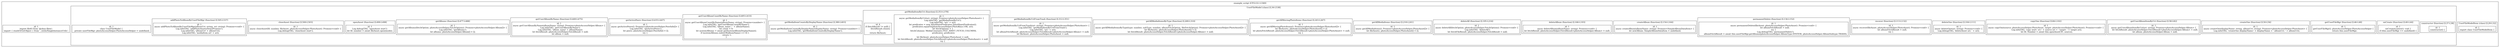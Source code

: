 digraph "67.ts" {
  subgraph "cluster_1" {
    label="example_script (CFG) [L1-L540]";
    node_1_1 [label="id: 1\nimport fileIO from '@ohos.fileio';
import { stashOrGetObject } from '../utils/SingleInstanceUtils';", shape=box];
  subgraph "cluster_2" {
    label="UserFileModelItem (class) [L29-L32]";
    node_2_1 [label="id: 1\nexport class UserFileModelItem {", shape=box];
  }
  subgraph "cluster_3" {
    label="UserFileModel (class) [L34-L538]";
    node_3_1 [label="id: 1\nclass UserFileModel {
  private userFileMgr: photoAccessHelper.PhotoAccessHelper = undefined;", shape=box];
  subgraph "cluster_4" {
    label="constructor (function) [L37-L38]";
    node_4_1 [label="id: 1\nconstructor() {", shape=box];
  }
  subgraph "cluster_5" {
    label="onCreate (function) [L40-L44]";
    node_5_1 [label="id: 1\nonCreate(context): void {
if (this.userFileMgr == undefined) {", shape=box];
  }
  subgraph "cluster_6" {
    label="getUserFileMgr (function) [L46-L48]";
    node_6_1 [label="id: 1\ngetUserFileMgr(): photoAccessHelper.PhotoAccessHelper {
    return this.userFileMgr;", shape=box];
  }
  subgraph "cluster_7" {
    label="createOne (function) [L50-L56]";
    node_7_1 [label="id: 1\nasync createOne(displayName: string, albumUri: string): Promise<photoAccessHelper.PhotoAsset> {
    Log.info(TAG, 'createOne displayName:' + displayName + ' albumUri: ' + albumUri);", shape=box];
  }
  subgraph "cluster_8" {
    label="getUserAlbumItemByUri (function) [L58-L82]";
    node_8_1 [label="id: 1\nasync getUserAlbumItemByUri(uri: string): Promise<photoAccessHelper.Album> {
    let fetchResult: photoAccessHelper.FetchResult<photoAccessHelper.Album> = null;
    let album: photoAccessHelper.Album = null;", shape=box];
  }
  subgraph "cluster_9" {
    label="copyOne (function) [L84-L102]";
    node_9_1 [label="id: 1\nasync copyOne(source: photoAccessHelper.PhotoAsset, target: photoAccessHelper.PhotoAsset): Promise<void> {
  Log.info(TAG, 'copy start: src:' + source.uri + ' target: ' + target.uri);
  let fd: Number = await this.openAsset('R', source);", shape=box];
  }
  subgraph "cluster_10" {
    label="deleteOne (function) [L104-L111]";
    node_10_1 [label="id: 1\nasync deleteOne(uri: string): Promise<void> {
Log.debug(TAG, 'deleteAsset uri: ' + uri);", shape=box];
  }
  subgraph "cluster_11" {
    label="recover (function) [L113-L132]";
    node_11_1 [label="id: 1\nasync recover(fileAsset: photoAccessHelper.PhotoAsset): Promise<void> {
    let albumFetchResult = null;
try {", shape=box];
  }
  subgraph "cluster_12" {
    label="permanentDelete (function) [L134-L152]";
    node_12_1 [label="id: 1\nasync permanentDelete(fileAsset: photoAccessHelper.PhotoAsset): Promise<void> {
    let albumFetchResult = null;
try {
      Log.debug(TAG, 'permanentDelete');
      albumFetchResult = await this.userFileMgr.getAlbums(photoAccessHelper.AlbumType.SYSTEM, photoAccessHelper.AlbumSubtype.TRASH);", shape=box];
  }
  subgraph "cluster_13" {
    label="createAlbum (function) [L154-L164]";
    node_13_1 [label="id: 1\nasync createAlbum(albumName: string): Promise<SimpleAlbumDataItem> {
let newAlbum: SimpleAlbumDataItem = undefined;", shape=box];
  }
  subgraph "cluster_14" {
    label="deleteAlbum (function) [L166-L193]";
    node_14_1 [label="id: 1\nasync deleteAlbum(albumName: string): Promise<void> {
let fetchResult: photoAccessHelper.FetchResult<photoAccessHelper.Album> = null;", shape=box];
  }
  subgraph "cluster_15" {
    label="deleteAll (function) [L195-L216]";
    node_15_1 [label="id: 1\nasync deleteAll(fetchOption: photoAccessHelper.FetchOptions): Promise<void> {
  Log.info(TAG, 'deleteAll');
  let fetchFileResult: photoAccessHelper.FetchResult = null;", shape=box];
  }
  subgraph "cluster_16" {
    label="getAllMediaItems (function) [L218-L241]";
    node_16_1 [label="id: 1\nasync getAllMediaItems(): Promise<photoAccessHelper.PhotoAsset[]> {
let fileAssets: photoAccessHelper.PhotoAsset[] = [];", shape=box];
  }
  subgraph "cluster_17" {
    label="getAllMovingPhotoItems (function) [L243-L267]";
    node_17_1 [label="id: 1\nasync getAllMovingPhotoItems(): Promise<photoAccessHelper.PhotoAsset[]> {
  let fileAssets: photoAccessHelper.PhotoAsset[] = [];
  let photoFetchResult: photoAccessHelper.FetchResult<photoAccessHelper.PhotoAsset> = null;
try {", shape=box];
  }
  subgraph "cluster_18" {
    label="getAllMediaItemsByType (function) [L269-L310]";
    node_18_1 [label="id: 1\nasync getAllMediaItemsByType(type: number, subType: number, albumFetchOption, fileFetchOption): Promise<photoAccessHelper.PhotoAsset[]> {
let fileAssets: photoAccessHelper.PhotoAsset[] = [];
let fetchResult: photoAccessHelper.FetchResult<photoAccessHelper.Album> = null;", shape=box];
  }
  subgraph "cluster_19" {
    label="getMediaItemByUriFromTrash (function) [L312-L351]";
    node_19_1 [label="id: 1\nasync getMediaItemByUriFromTrash(uri: string): Promise<photoAccessHelper.PhotoAsset> {
    Log.info(TAG, 'getMediaItemByUriFromTrash');
    Log.info(TAG, 'uri:' + uri);
    let albumFetchResult: photoAccessHelper.FetchResult<photoAccessHelper.Album> = null;
    let fileAsset: photoAccessHelper.PhotoAsset = null;", shape=box];
  }
  subgraph "cluster_20" {
    label="getMediaItemByUri (function) [L353-L378]";
    node_20_1 [label="id: 1\nasync getMediaItemByUri(uri: string): Promise<photoAccessHelper.PhotoAsset> {
    Log.info(TAG, 'getMediaItemByUri');
    Log.info(TAG, 'uri:' + uri);
    let predicates = new dataSharePredicates.DataSharePredicates();
    predicates.equalTo(photoAccessHelper.PhotoKeys.URI, uri);
    let fetchOptions = {
      fetchColumns: MediaConstants.FILE_ASSET_FETCH_COLUMNS,
      predicates: predicates
    };
    let fileAsset: photoAccessHelper.PhotoAsset = null;
    let fetchResult: photoAccessHelper.FetchResult<photoAccessHelper.PhotoAsset> = null
    try {", shape=box];
    node_20_4 [label="id: 4\nif (fetchResult != null) {
        fetchResult.close();
      }
return fileAsset;", shape=box];
  }
  subgraph "cluster_21" {
    label="getMediaItemCountsByDisplayName (function) [L380-L403]";
    node_21_1 [label="id: 1\nasync getMediaItemCountsByDisplayName(displayName: string): Promise<number> {
Log.info(TAG, 'getMediaItemCountsByDisplayName');", shape=box];
  }
  subgraph "cluster_22" {
    label="getUserAlbumCountByName (function) [L405-L433]";
    node_22_1 [label="id: 1\nasync getUserAlbumCountByName(albumName: string): Promise<number> {
    Log.info(TAG, 'getUserAlbumCountByName');
    Log.info(TAG, 'album_name：' + albumName);
    let count = 0;
    let systemAlbums = await getSystemAlbumDisplayName();
if (systemAlbums.indexOf(albumName) >= 0) {
      return 1;
    }", shape=box];
  }
  subgraph "cluster_23" {
    label="getActivePeers (function) [L435-L447]";
    node_23_1 [label="id: 1\nasync getActivePeers(): Promise<photoAccessHelper.PeerInfo[]> {
  Log.info(TAG, 'getActivePeers');
  let peers: photoAccessHelper.PeerInfo[] = [];
try {", shape=box];
  }
  subgraph "cluster_24" {
    label="getUserAlbumByName (function) [L449-L475]";
    node_24_1 [label="id: 1\nasync getUserAlbumByName(albumName: string): Promise<photoAccessHelper.Album> {
    Log.info(TAG, 'getUserAlbumByName');
    Log.info(TAG, 'album_name' + albumName);
    let fetchResult: photoAccessHelper.FetchResult = null;
    let album = null;", shape=box];
  }
  subgraph "cluster_25" {
    label="getAlbums (function) [L477-L488]";
    node_25_1 [label="id: 1\nasync getAlbums(fetchOption: photoAccessHelper.FetchOptions): Promise<photoAccessHelper.Album[]> {
Log.info(TAG, 'getAlbums');
let albums: photoAccessHelper.Album[] = [];", shape=box];
  }
  subgraph "cluster_26" {
    label="openAsset (function) [L490-L498]";
    node_26_1 [label="id: 1\nLog.debug(TAG, 'openAsset start');
let fd: number = await fileAsset.open(mode);", shape=box];
  }
  subgraph "cluster_27" {
    label="closeAsset (function) [L500-L503]";
    node_27_1 [label="id: 1\nasync closeAsset(fd: number, fileAsset: photoAccessHelper.PhotoAsset): Promise<void> {
Log.debug(TAG, 'closeAsset start');", shape=box];
  }
  subgraph "cluster_28" {
    label="addPhotoToAlbumByUserFileMgr (function) [L505-L537]";
    node_28_1 [label="id: 1\nasync addPhotoToAlbumByUserFileMgr(albumUri: string, uri: string): Promise<void> {
Log.info(TAG, 'addPhotoAssetsDemoPromise');
    Log.info(TAG, 'albumUri' + albumUri);
    Log.info(TAG, 'mediaItem.uri' + uri);", shape=box];
  }
  }
  }
}